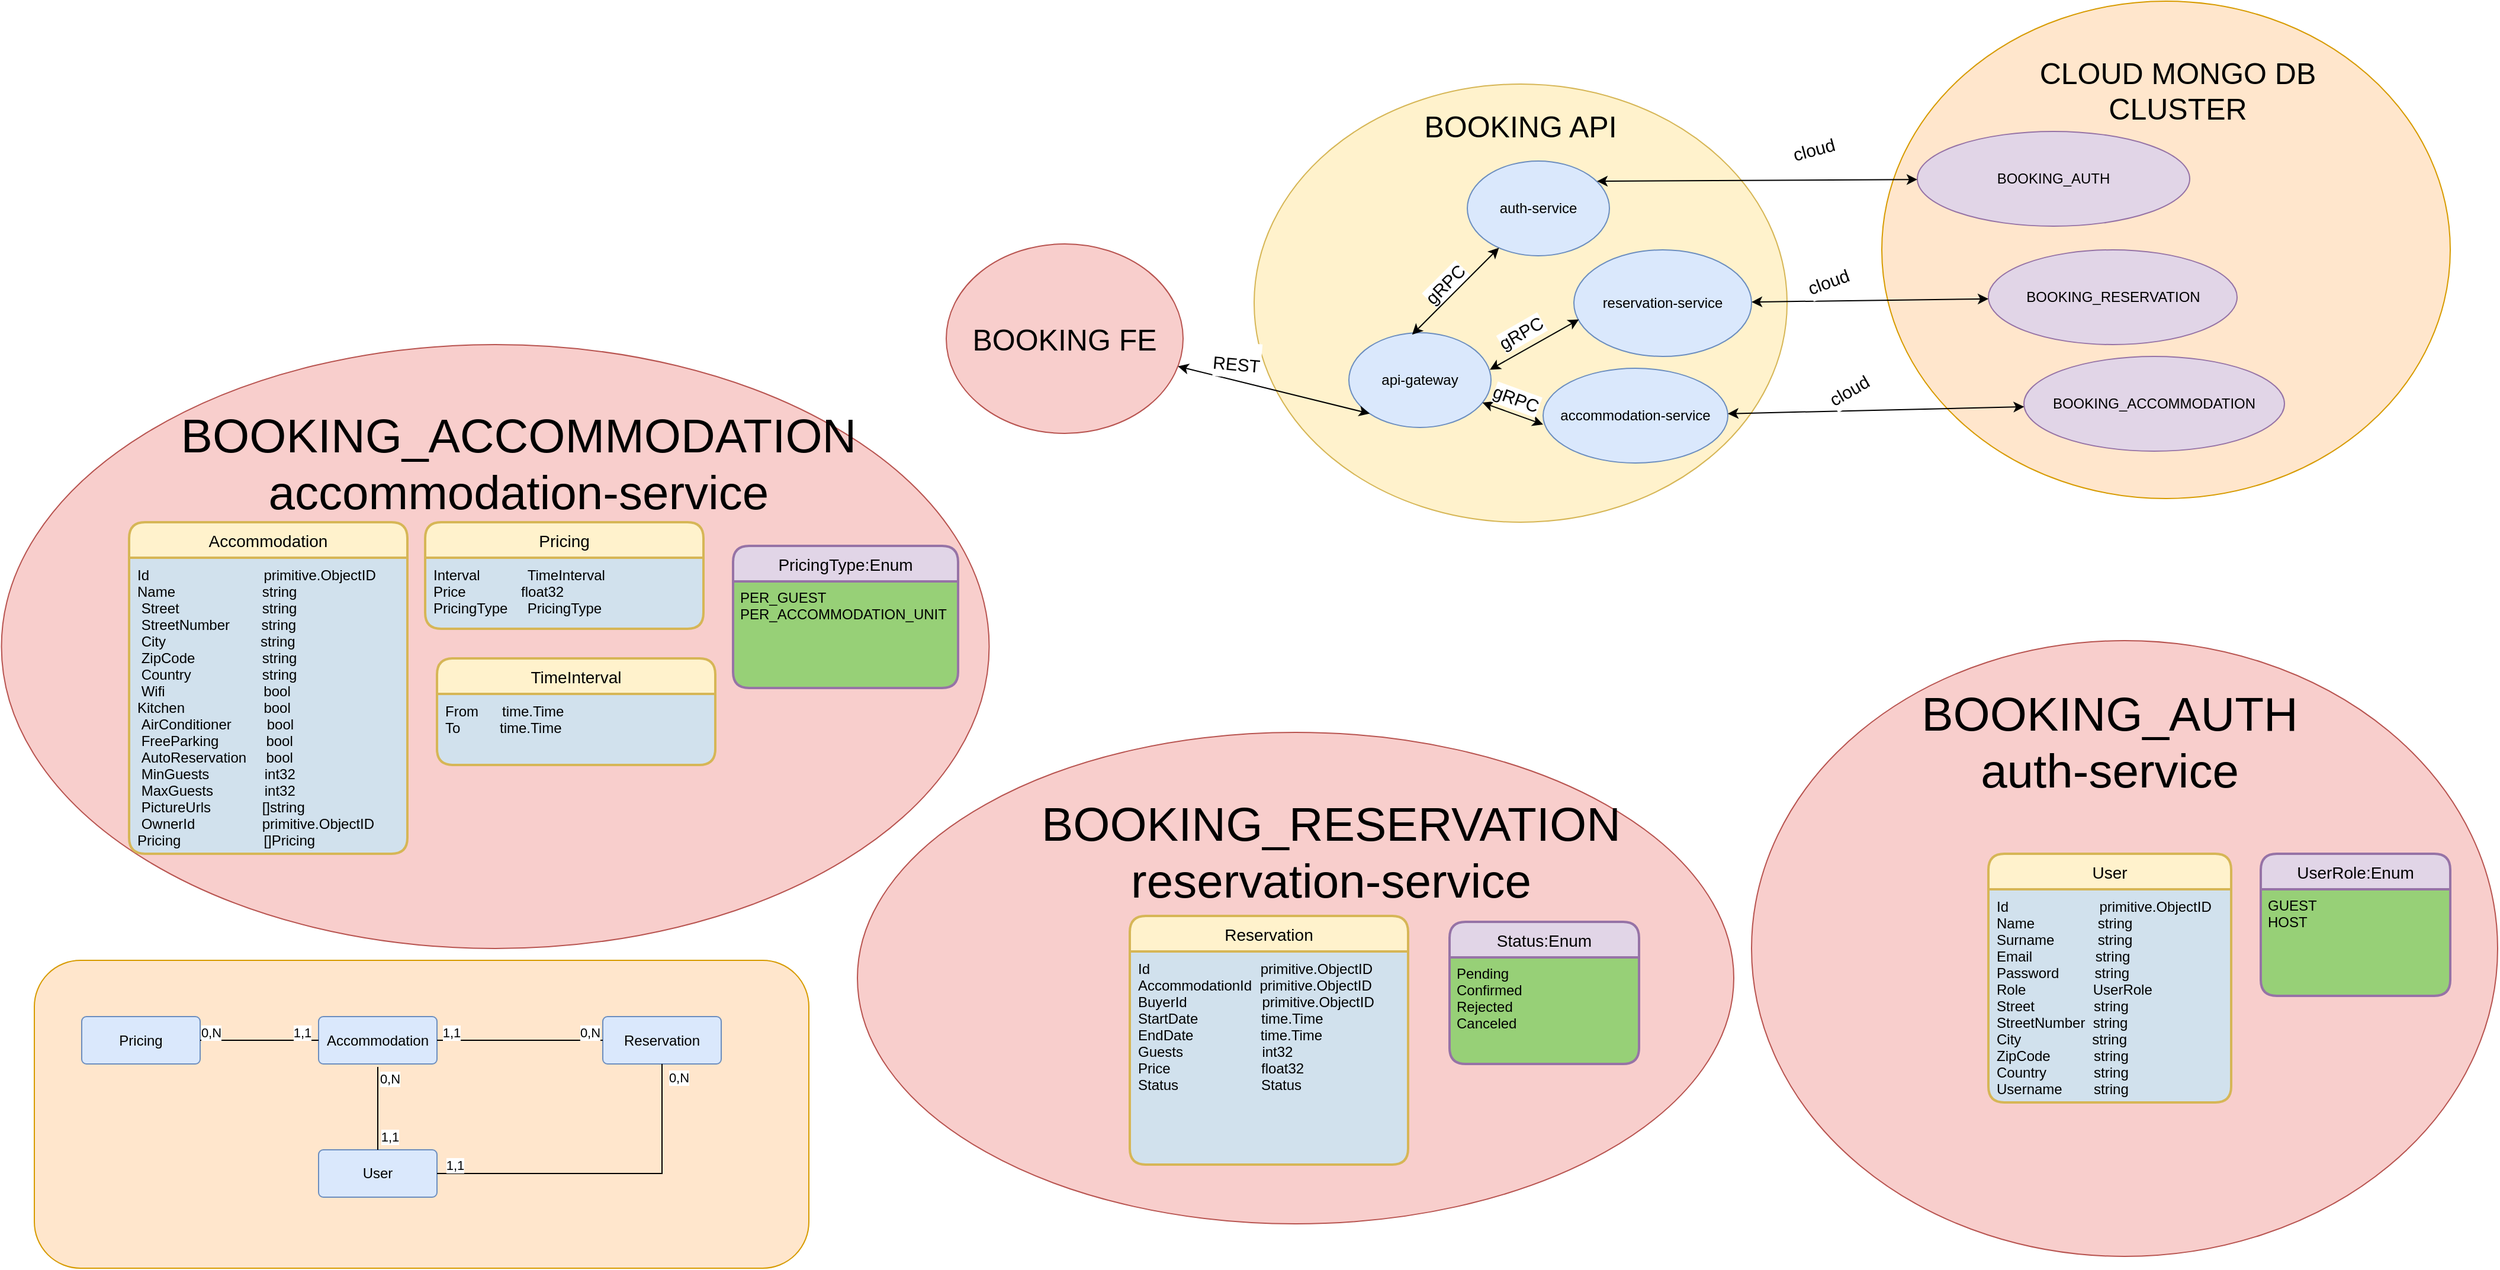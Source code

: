 <mxfile version="20.7.4" type="device"><diagram id="i05ojkJ7WZuER4V-S5nv" name="Page-1"><mxGraphModel dx="2927" dy="1338" grid="1" gridSize="10" guides="1" tooltips="1" connect="1" arrows="1" fold="1" page="1" pageScale="1" pageWidth="827" pageHeight="1169" math="0" shadow="0"><root><mxCell id="0"/><mxCell id="1" parent="0"/><mxCell id="cNMGWpNrtCYdyq5rbdL6-16" value="" style="rounded=1;whiteSpace=wrap;html=1;fillColor=#ffe6cc;strokeColor=#d79b00;" parent="1" vertex="1"><mxGeometry x="-480" y="870" width="654" height="260" as="geometry"/></mxCell><mxCell id="XTQY2R5mm_LQ5SjyF_77-8" value="" style="ellipse;whiteSpace=wrap;html=1;fillColor=#fff2cc;strokeColor=#d6b656;" parent="1" vertex="1"><mxGeometry x="550" y="130" width="450" height="370" as="geometry"/></mxCell><mxCell id="XTQY2R5mm_LQ5SjyF_77-4" value="" style="ellipse;whiteSpace=wrap;html=1;fillColor=#dae8fc;strokeColor=#6c8ebf;" parent="1" vertex="1"><mxGeometry x="730" y="195" width="120" height="80" as="geometry"/></mxCell><mxCell id="XTQY2R5mm_LQ5SjyF_77-5" value="" style="ellipse;whiteSpace=wrap;html=1;fillColor=#dae8fc;strokeColor=#6c8ebf;" parent="1" vertex="1"><mxGeometry x="794" y="370" width="156" height="80" as="geometry"/></mxCell><mxCell id="XTQY2R5mm_LQ5SjyF_77-6" value="" style="ellipse;whiteSpace=wrap;html=1;fillColor=#dae8fc;strokeColor=#6c8ebf;" parent="1" vertex="1"><mxGeometry x="820" y="270" width="150" height="90" as="geometry"/></mxCell><mxCell id="XTQY2R5mm_LQ5SjyF_77-7" value="" style="ellipse;whiteSpace=wrap;html=1;fillColor=#dae8fc;strokeColor=#6c8ebf;" parent="1" vertex="1"><mxGeometry x="630" y="340" width="120" height="80" as="geometry"/></mxCell><mxCell id="XTQY2R5mm_LQ5SjyF_77-9" value="" style="ellipse;whiteSpace=wrap;html=1;fillColor=#ffe6cc;strokeColor=#d79b00;" parent="1" vertex="1"><mxGeometry x="1080" y="60" width="480" height="420" as="geometry"/></mxCell><mxCell id="XTQY2R5mm_LQ5SjyF_77-10" value="" style="ellipse;whiteSpace=wrap;html=1;fillColor=#e1d5e7;strokeColor=#9673a6;" parent="1" vertex="1"><mxGeometry x="1110" y="170" width="230" height="80" as="geometry"/></mxCell><mxCell id="XTQY2R5mm_LQ5SjyF_77-11" value="" style="ellipse;whiteSpace=wrap;html=1;fillColor=#e1d5e7;strokeColor=#9673a6;" parent="1" vertex="1"><mxGeometry x="1170" y="270" width="210" height="80" as="geometry"/></mxCell><mxCell id="XTQY2R5mm_LQ5SjyF_77-12" value="" style="ellipse;whiteSpace=wrap;html=1;fillColor=#e1d5e7;strokeColor=#9673a6;" parent="1" vertex="1"><mxGeometry x="1200" y="360" width="220" height="80" as="geometry"/></mxCell><mxCell id="XTQY2R5mm_LQ5SjyF_77-13" value="" style="ellipse;whiteSpace=wrap;html=1;fillColor=#f8cecc;strokeColor=#b85450;" parent="1" vertex="1"><mxGeometry x="290" y="265" width="200" height="160" as="geometry"/></mxCell><mxCell id="XTQY2R5mm_LQ5SjyF_77-14" value="api-gateway" style="text;html=1;strokeColor=none;fillColor=none;align=center;verticalAlign=middle;whiteSpace=wrap;rounded=0;" parent="1" vertex="1"><mxGeometry x="640" y="365" width="100" height="30" as="geometry"/></mxCell><mxCell id="XTQY2R5mm_LQ5SjyF_77-15" value="auth-service" style="text;html=1;strokeColor=none;fillColor=none;align=center;verticalAlign=middle;whiteSpace=wrap;rounded=0;" parent="1" vertex="1"><mxGeometry x="747" y="220" width="86" height="30" as="geometry"/></mxCell><mxCell id="XTQY2R5mm_LQ5SjyF_77-16" value="reservation-service" style="text;html=1;strokeColor=none;fillColor=none;align=center;verticalAlign=middle;whiteSpace=wrap;rounded=0;rotation=0;" parent="1" vertex="1"><mxGeometry x="835" y="300" width="120" height="30" as="geometry"/></mxCell><mxCell id="XTQY2R5mm_LQ5SjyF_77-17" value="accommodation-service" style="text;html=1;strokeColor=none;fillColor=none;align=center;verticalAlign=middle;whiteSpace=wrap;rounded=0;" parent="1" vertex="1"><mxGeometry x="794" y="395" width="156" height="30" as="geometry"/></mxCell><mxCell id="XTQY2R5mm_LQ5SjyF_77-18" value="&lt;font style=&quot;font-size: 25px;&quot;&gt;BOOKING FE&lt;/font&gt;" style="text;html=1;strokeColor=none;fillColor=none;align=center;verticalAlign=middle;whiteSpace=wrap;rounded=0;" parent="1" vertex="1"><mxGeometry x="305" y="330" width="170" height="30" as="geometry"/></mxCell><mxCell id="XTQY2R5mm_LQ5SjyF_77-20" value="&lt;font style=&quot;font-size: 25px;&quot;&gt;BOOKING API&lt;/font&gt;" style="text;html=1;strokeColor=none;fillColor=none;align=center;verticalAlign=middle;whiteSpace=wrap;rounded=0;" parent="1" vertex="1"><mxGeometry x="690" y="150" width="170" height="30" as="geometry"/></mxCell><mxCell id="XTQY2R5mm_LQ5SjyF_77-22" value="BOOKING_AUTH" style="text;html=1;strokeColor=none;fillColor=none;align=center;verticalAlign=middle;whiteSpace=wrap;rounded=0;rotation=0;" parent="1" vertex="1"><mxGeometry x="1165" y="195" width="120" height="30" as="geometry"/></mxCell><mxCell id="XTQY2R5mm_LQ5SjyF_77-23" value="BOOKING_RESERVATION" style="text;html=1;strokeColor=none;fillColor=none;align=center;verticalAlign=middle;whiteSpace=wrap;rounded=0;rotation=0;" parent="1" vertex="1"><mxGeometry x="1197.5" y="295" width="155" height="30" as="geometry"/></mxCell><mxCell id="XTQY2R5mm_LQ5SjyF_77-24" value="BOOKING_ACCOMMODATION" style="text;html=1;strokeColor=none;fillColor=none;align=center;verticalAlign=middle;whiteSpace=wrap;rounded=0;rotation=0;" parent="1" vertex="1"><mxGeometry x="1225" y="385" width="170" height="30" as="geometry"/></mxCell><mxCell id="XTQY2R5mm_LQ5SjyF_77-26" value="" style="endArrow=classic;startArrow=classic;html=1;rounded=0;fontSize=25;entryX=0;entryY=1;entryDx=0;entryDy=0;" parent="1" source="XTQY2R5mm_LQ5SjyF_77-13" target="XTQY2R5mm_LQ5SjyF_77-7" edge="1"><mxGeometry width="50" height="50" relative="1" as="geometry"><mxPoint x="450" y="660" as="sourcePoint"/><mxPoint x="500" y="610" as="targetPoint"/></mxGeometry></mxCell><mxCell id="XTQY2R5mm_LQ5SjyF_77-27" value="" style="endArrow=classic;startArrow=classic;html=1;rounded=0;fontSize=25;entryX=0;entryY=0.75;entryDx=0;entryDy=0;" parent="1" source="XTQY2R5mm_LQ5SjyF_77-7" target="XTQY2R5mm_LQ5SjyF_77-17" edge="1"><mxGeometry width="50" height="50" relative="1" as="geometry"><mxPoint x="890" y="630" as="sourcePoint"/><mxPoint x="940" y="580" as="targetPoint"/></mxGeometry></mxCell><mxCell id="XTQY2R5mm_LQ5SjyF_77-42" value="gRPC" style="edgeLabel;html=1;align=center;verticalAlign=middle;resizable=0;points=[];fontSize=15;rotation=20;" parent="XTQY2R5mm_LQ5SjyF_77-27" vertex="1" connectable="0"><mxGeometry x="-0.506" relative="1" as="geometry"><mxPoint x="15" y="-9" as="offset"/></mxGeometry></mxCell><mxCell id="XTQY2R5mm_LQ5SjyF_77-28" value="" style="endArrow=classic;startArrow=classic;html=1;rounded=0;fontSize=25;entryX=0.028;entryY=0.653;entryDx=0;entryDy=0;entryPerimeter=0;exitX=0.992;exitY=0.39;exitDx=0;exitDy=0;exitPerimeter=0;" parent="1" source="XTQY2R5mm_LQ5SjyF_77-7" target="XTQY2R5mm_LQ5SjyF_77-6" edge="1"><mxGeometry width="50" height="50" relative="1" as="geometry"><mxPoint x="890" y="630" as="sourcePoint"/><mxPoint x="940" y="580" as="targetPoint"/></mxGeometry></mxCell><mxCell id="XTQY2R5mm_LQ5SjyF_77-41" value="gRPC" style="edgeLabel;html=1;align=center;verticalAlign=middle;resizable=0;points=[];fontSize=15;rotation=-30;" parent="XTQY2R5mm_LQ5SjyF_77-28" vertex="1" connectable="0"><mxGeometry x="-0.47" y="3" relative="1" as="geometry"><mxPoint x="7" y="-17" as="offset"/></mxGeometry></mxCell><mxCell id="XTQY2R5mm_LQ5SjyF_77-29" value="" style="endArrow=classic;startArrow=classic;html=1;rounded=0;fontSize=25;exitX=0.445;exitY=0.02;exitDx=0;exitDy=0;exitPerimeter=0;" parent="1" source="XTQY2R5mm_LQ5SjyF_77-7" target="XTQY2R5mm_LQ5SjyF_77-4" edge="1"><mxGeometry width="50" height="50" relative="1" as="geometry"><mxPoint x="890" y="730" as="sourcePoint"/><mxPoint x="940" y="680" as="targetPoint"/></mxGeometry></mxCell><mxCell id="XTQY2R5mm_LQ5SjyF_77-40" value="gRPC" style="edgeLabel;html=1;align=center;verticalAlign=middle;resizable=0;points=[];fontSize=15;rotation=-45;" parent="XTQY2R5mm_LQ5SjyF_77-29" vertex="1" connectable="0"><mxGeometry x="-0.258" relative="1" as="geometry"><mxPoint y="-15" as="offset"/></mxGeometry></mxCell><mxCell id="XTQY2R5mm_LQ5SjyF_77-30" value="" style="endArrow=classic;startArrow=classic;html=1;rounded=0;fontSize=25;" parent="1" source="XTQY2R5mm_LQ5SjyF_77-5" target="XTQY2R5mm_LQ5SjyF_77-12" edge="1"><mxGeometry width="50" height="50" relative="1" as="geometry"><mxPoint x="450" y="560" as="sourcePoint"/><mxPoint x="500" y="510" as="targetPoint"/></mxGeometry></mxCell><mxCell id="XTQY2R5mm_LQ5SjyF_77-31" value="" style="endArrow=classic;startArrow=classic;html=1;rounded=0;fontSize=25;" parent="1" source="XTQY2R5mm_LQ5SjyF_77-6" target="XTQY2R5mm_LQ5SjyF_77-11" edge="1"><mxGeometry width="50" height="50" relative="1" as="geometry"><mxPoint x="660" y="460" as="sourcePoint"/><mxPoint x="710" y="410" as="targetPoint"/></mxGeometry></mxCell><mxCell id="XTQY2R5mm_LQ5SjyF_77-32" value="" style="endArrow=classic;startArrow=classic;html=1;rounded=0;fontSize=25;exitX=0.912;exitY=0.213;exitDx=0;exitDy=0;exitPerimeter=0;" parent="1" source="XTQY2R5mm_LQ5SjyF_77-4" target="XTQY2R5mm_LQ5SjyF_77-10" edge="1"><mxGeometry width="50" height="50" relative="1" as="geometry"><mxPoint x="660" y="460" as="sourcePoint"/><mxPoint x="680" y="370" as="targetPoint"/></mxGeometry></mxCell><mxCell id="XTQY2R5mm_LQ5SjyF_77-34" value="&lt;font style=&quot;font-size: 15px;&quot;&gt;cloud&lt;/font&gt;" style="edgeLabel;html=1;align=center;verticalAlign=middle;resizable=0;points=[];fontSize=25;rotation=-15;" parent="XTQY2R5mm_LQ5SjyF_77-32" vertex="1" connectable="0"><mxGeometry x="-0.206" y="-1" relative="1" as="geometry"><mxPoint x="74" y="-32" as="offset"/></mxGeometry></mxCell><mxCell id="XTQY2R5mm_LQ5SjyF_77-33" value="CLOUD MONGO DB CLUSTER" style="text;html=1;strokeColor=none;fillColor=none;align=center;verticalAlign=middle;whiteSpace=wrap;rounded=0;fontSize=25;" parent="1" vertex="1"><mxGeometry x="1160" y="120" width="340" height="30" as="geometry"/></mxCell><mxCell id="XTQY2R5mm_LQ5SjyF_77-35" value="&lt;font style=&quot;font-size: 15px;&quot;&gt;cloud&lt;/font&gt;" style="edgeLabel;html=1;align=center;verticalAlign=middle;resizable=0;points=[];fontSize=25;rotation=-20;" parent="1" vertex="1" connectable="0"><mxGeometry x="1020.003" y="264.998" as="geometry"><mxPoint x="2.222" y="30.151" as="offset"/></mxGeometry></mxCell><mxCell id="XTQY2R5mm_LQ5SjyF_77-36" value="&lt;font style=&quot;font-size: 15px;&quot;&gt;cloud&lt;/font&gt;" style="edgeLabel;html=1;align=center;verticalAlign=middle;resizable=0;points=[];fontSize=25;rotation=-30;" parent="1" vertex="1" connectable="0"><mxGeometry x="1050.003" y="384.998" as="geometry"/></mxCell><mxCell id="XTQY2R5mm_LQ5SjyF_77-37" value="&lt;font style=&quot;font-size: 15px;&quot;&gt;REST&lt;/font&gt;" style="edgeLabel;html=1;align=center;verticalAlign=middle;resizable=0;points=[];fontSize=25;rotation=5;" parent="1" vertex="1" connectable="0"><mxGeometry x="530.003" y="349.998" as="geometry"><mxPoint x="5.423" y="11.226" as="offset"/></mxGeometry></mxCell><mxCell id="XTQY2R5mm_LQ5SjyF_77-51" value="" style="ellipse;whiteSpace=wrap;html=1;fontSize=15;fillColor=#f8cecc;strokeColor=#b85450;" parent="1" vertex="1"><mxGeometry x="970" y="600" width="630" height="520" as="geometry"/></mxCell><mxCell id="XTQY2R5mm_LQ5SjyF_77-52" value="&lt;font style=&quot;font-size: 40px;&quot;&gt;BOOKING_AUTH&lt;br&gt;auth-service&lt;br&gt;&lt;/font&gt;" style="text;html=1;strokeColor=none;fillColor=none;align=center;verticalAlign=middle;whiteSpace=wrap;rounded=0;rotation=0;" parent="1" vertex="1"><mxGeometry x="1075" y="665" width="395" height="40" as="geometry"/></mxCell><mxCell id="XTQY2R5mm_LQ5SjyF_77-53" value="User" style="swimlane;childLayout=stackLayout;horizontal=1;startSize=30;horizontalStack=0;rounded=1;fontSize=14;fontStyle=0;strokeWidth=2;resizeParent=0;resizeLast=1;shadow=0;dashed=0;align=center;fillColor=#fff2cc;strokeColor=#d6b656;fillStyle=solid;gradientColor=none;swimlaneFillColor=#D1E1ED;" parent="1" vertex="1"><mxGeometry x="1170" y="780" width="205" height="210" as="geometry"/></mxCell><mxCell id="XTQY2R5mm_LQ5SjyF_77-55" value="Id                       primitive.ObjectID&#10;Name                string&#10;Surname           string&#10;Email                string&#10;Password         string&#10;Role                 UserRole&#10;Street               string&#10;StreetNumber  string&#10;City                         string&#10;ZipCode           string&#10;Country            string&#10;Username        string" style="align=left;strokeColor=none;fillColor=none;spacingLeft=4;fontSize=12;verticalAlign=top;resizable=0;rotatable=0;part=1;spacing=3;shadow=1;" parent="XTQY2R5mm_LQ5SjyF_77-53" vertex="1"><mxGeometry y="30" width="205" height="180" as="geometry"/></mxCell><mxCell id="XTQY2R5mm_LQ5SjyF_77-57" value="" style="ellipse;whiteSpace=wrap;html=1;fontSize=15;fillColor=#f8cecc;strokeColor=#b85450;" parent="1" vertex="1"><mxGeometry x="215" y="677.5" width="740" height="415" as="geometry"/></mxCell><mxCell id="XTQY2R5mm_LQ5SjyF_77-58" value="&lt;font style=&quot;font-size: 40px;&quot;&gt;BOOKING_RESERVATION&lt;br&gt;reservation-service&lt;br&gt;&lt;/font&gt;" style="text;html=1;strokeColor=none;fillColor=none;align=center;verticalAlign=middle;whiteSpace=wrap;rounded=0;rotation=0;" parent="1" vertex="1"><mxGeometry x="326.25" y="717.5" width="577.5" height="120" as="geometry"/></mxCell><mxCell id="XTQY2R5mm_LQ5SjyF_77-59" value="Reservation" style="swimlane;childLayout=stackLayout;horizontal=1;startSize=30;horizontalStack=0;rounded=1;fontSize=14;fontStyle=0;strokeWidth=2;resizeParent=0;resizeLast=1;shadow=0;dashed=0;align=center;fillColor=#fff2cc;strokeColor=#d6b656;fillStyle=solid;gradientColor=none;swimlaneFillColor=#D1E1ED;" parent="1" vertex="1"><mxGeometry x="445" y="832.5" width="235" height="210" as="geometry"/></mxCell><mxCell id="XTQY2R5mm_LQ5SjyF_77-60" value="Id                            primitive.ObjectID &#10;AccommodationId  primitive.ObjectID&#10;BuyerId                   primitive.ObjectID&#10;StartDate                time.Time&#10;EndDate                 time.Time&#10;Guests                    int32&#10;Price                               float32&#10;Status                     Status" style="align=left;strokeColor=none;fillColor=none;spacingLeft=4;fontSize=12;verticalAlign=top;resizable=0;rotatable=0;part=1;spacing=3;shadow=1;" parent="XTQY2R5mm_LQ5SjyF_77-59" vertex="1"><mxGeometry y="30" width="235" height="180" as="geometry"/></mxCell><mxCell id="XTQY2R5mm_LQ5SjyF_77-61" value="Status:Enum" style="swimlane;childLayout=stackLayout;horizontal=1;startSize=30;horizontalStack=0;rounded=1;fontSize=14;fontStyle=0;strokeWidth=2;resizeParent=0;resizeLast=1;shadow=0;dashed=0;align=center;sketch=0;fillStyle=solid;fillColor=#e1d5e7;strokeColor=#9673a6;swimlaneFillColor=#97D077;gradientColor=none;" parent="1" vertex="1"><mxGeometry x="715" y="837.5" width="160" height="120" as="geometry"/></mxCell><mxCell id="XTQY2R5mm_LQ5SjyF_77-62" value="Pending&#10;Confirmed&#10;Rejected&#10;Canceled" style="align=left;strokeColor=none;fillColor=none;spacingLeft=4;fontSize=12;verticalAlign=top;resizable=0;rotatable=0;part=1;shadow=0;sketch=0;fillStyle=solid;" parent="XTQY2R5mm_LQ5SjyF_77-61" vertex="1"><mxGeometry y="30" width="160" height="90" as="geometry"/></mxCell><mxCell id="XTQY2R5mm_LQ5SjyF_77-63" value="UserRole:Enum" style="swimlane;childLayout=stackLayout;horizontal=1;startSize=30;horizontalStack=0;rounded=1;fontSize=14;fontStyle=0;strokeWidth=2;resizeParent=0;resizeLast=1;shadow=0;dashed=0;align=center;sketch=0;fillStyle=solid;fillColor=#e1d5e7;strokeColor=#9673a6;swimlaneFillColor=#97D077;gradientColor=none;" parent="1" vertex="1"><mxGeometry x="1400" y="780" width="160" height="120" as="geometry"/></mxCell><mxCell id="XTQY2R5mm_LQ5SjyF_77-64" value="GUEST             &#10;HOST" style="align=left;strokeColor=none;fillColor=none;spacingLeft=4;fontSize=12;verticalAlign=top;resizable=0;rotatable=0;part=1;shadow=0;sketch=0;fillStyle=solid;" parent="XTQY2R5mm_LQ5SjyF_77-63" vertex="1"><mxGeometry y="30" width="160" height="90" as="geometry"/></mxCell><mxCell id="XTQY2R5mm_LQ5SjyF_77-66" value="" style="ellipse;whiteSpace=wrap;html=1;fontSize=15;fillColor=#f8cecc;strokeColor=#b85450;" parent="1" vertex="1"><mxGeometry x="-507.75" y="350" width="834" height="510" as="geometry"/></mxCell><mxCell id="XTQY2R5mm_LQ5SjyF_77-67" value="&lt;font style=&quot;font-size: 40px;&quot;&gt;BOOKING_ACCOMMODATION&lt;br&gt;accommodation-service&lt;br&gt;&lt;/font&gt;" style="text;html=1;strokeColor=none;fillColor=none;align=center;verticalAlign=middle;whiteSpace=wrap;rounded=0;rotation=0;" parent="1" vertex="1"><mxGeometry x="-360.25" y="390" width="577.5" height="120" as="geometry"/></mxCell><mxCell id="XTQY2R5mm_LQ5SjyF_77-68" value="Accommodation" style="swimlane;childLayout=stackLayout;horizontal=1;startSize=30;horizontalStack=0;rounded=1;fontSize=14;fontStyle=0;strokeWidth=2;resizeParent=0;resizeLast=1;shadow=0;dashed=0;align=center;fillColor=#fff2cc;strokeColor=#d6b656;fillStyle=solid;gradientColor=none;swimlaneFillColor=#D1E1ED;" parent="1" vertex="1"><mxGeometry x="-400" y="500" width="235" height="280" as="geometry"/></mxCell><mxCell id="XTQY2R5mm_LQ5SjyF_77-69" value="Id                             primitive.ObjectID&#10;Name                      string &#10; Street                     string&#10; StreetNumber        string&#10; City                        string&#10; ZipCode                 string &#10; Country                  string&#10; Wifi                         bool &#10;Kitchen                    bool &#10; AirConditioner         bool &#10; FreeParking            bool &#10; AutoReservation     bool &#10; MinGuests              int32 &#10; MaxGuests             int32 &#10; PictureUrls             []string &#10; OwnerId                 primitive.ObjectID &#10;Pricing                     []Pricing          " style="align=left;strokeColor=none;fillColor=none;spacingLeft=4;fontSize=12;verticalAlign=top;resizable=0;rotatable=0;part=1;spacing=3;shadow=1;" parent="XTQY2R5mm_LQ5SjyF_77-68" vertex="1"><mxGeometry y="30" width="235" height="250" as="geometry"/></mxCell><mxCell id="XTQY2R5mm_LQ5SjyF_77-70" value="PricingType:Enum" style="swimlane;childLayout=stackLayout;horizontal=1;startSize=30;horizontalStack=0;rounded=1;fontSize=14;fontStyle=0;strokeWidth=2;resizeParent=0;resizeLast=1;shadow=0;dashed=0;align=center;sketch=0;fillStyle=solid;fillColor=#e1d5e7;strokeColor=#9673a6;swimlaneFillColor=#97D077;gradientColor=none;" parent="1" vertex="1"><mxGeometry x="110" y="520" width="190" height="120" as="geometry"/></mxCell><mxCell id="XTQY2R5mm_LQ5SjyF_77-71" value="PER_GUEST &#10;PER_ACCOMMODATION_UNIT " style="align=left;strokeColor=none;fillColor=none;spacingLeft=4;fontSize=12;verticalAlign=top;resizable=0;rotatable=0;part=1;shadow=0;sketch=0;fillStyle=solid;" parent="XTQY2R5mm_LQ5SjyF_77-70" vertex="1"><mxGeometry y="30" width="190" height="90" as="geometry"/></mxCell><mxCell id="XTQY2R5mm_LQ5SjyF_77-72" value="Pricing" style="swimlane;childLayout=stackLayout;horizontal=1;startSize=30;horizontalStack=0;rounded=1;fontSize=14;fontStyle=0;strokeWidth=2;resizeParent=0;resizeLast=1;shadow=0;dashed=0;align=center;fillColor=#fff2cc;strokeColor=#d6b656;fillStyle=solid;gradientColor=none;swimlaneFillColor=#D1E1ED;" parent="1" vertex="1"><mxGeometry x="-150" y="500" width="235" height="90" as="geometry"/></mxCell><mxCell id="XTQY2R5mm_LQ5SjyF_77-73" value="Interval            TimeInterval&#10;Price                     float32&#10;PricingType     PricingType" style="align=left;strokeColor=none;fillColor=none;spacingLeft=4;fontSize=12;verticalAlign=top;resizable=0;rotatable=0;part=1;spacing=3;shadow=1;" parent="XTQY2R5mm_LQ5SjyF_77-72" vertex="1"><mxGeometry y="30" width="235" height="60" as="geometry"/></mxCell><mxCell id="XTQY2R5mm_LQ5SjyF_77-74" value="TimeInterval" style="swimlane;childLayout=stackLayout;horizontal=1;startSize=30;horizontalStack=0;rounded=1;fontSize=14;fontStyle=0;strokeWidth=2;resizeParent=0;resizeLast=1;shadow=0;dashed=0;align=center;fillColor=#fff2cc;strokeColor=#d6b656;fillStyle=solid;gradientColor=none;swimlaneFillColor=#D1E1ED;" parent="1" vertex="1"><mxGeometry x="-140" y="615" width="235" height="90" as="geometry"/></mxCell><mxCell id="XTQY2R5mm_LQ5SjyF_77-75" value="From      time.Time&#10;To           time.Time" style="align=left;strokeColor=none;fillColor=none;spacingLeft=4;fontSize=12;verticalAlign=top;resizable=0;rotatable=0;part=1;spacing=3;shadow=1;" parent="XTQY2R5mm_LQ5SjyF_77-74" vertex="1"><mxGeometry y="30" width="235" height="60" as="geometry"/></mxCell><mxCell id="cNMGWpNrtCYdyq5rbdL6-2" value="Accommodation" style="rounded=1;arcSize=10;whiteSpace=wrap;html=1;align=center;fillColor=#dae8fc;strokeColor=#6c8ebf;" parent="1" vertex="1"><mxGeometry x="-240" y="917.5" width="100" height="40" as="geometry"/></mxCell><mxCell id="cNMGWpNrtCYdyq5rbdL6-3" value="Pricing" style="rounded=1;arcSize=10;whiteSpace=wrap;html=1;align=center;fillColor=#dae8fc;strokeColor=#6c8ebf;" parent="1" vertex="1"><mxGeometry x="-440" y="917.5" width="100" height="40" as="geometry"/></mxCell><mxCell id="cNMGWpNrtCYdyq5rbdL6-4" value="User" style="rounded=1;arcSize=10;whiteSpace=wrap;html=1;align=center;fillColor=#dae8fc;strokeColor=#6c8ebf;" parent="1" vertex="1"><mxGeometry x="-240" y="1030" width="100" height="40" as="geometry"/></mxCell><mxCell id="cNMGWpNrtCYdyq5rbdL6-6" value="Reservation" style="rounded=1;arcSize=10;whiteSpace=wrap;html=1;align=center;fillColor=#dae8fc;strokeColor=#6c8ebf;" parent="1" vertex="1"><mxGeometry y="917.5" width="100" height="40" as="geometry"/></mxCell><mxCell id="cNMGWpNrtCYdyq5rbdL6-10" value="" style="endArrow=none;html=1;rounded=0;exitX=1;exitY=0.5;exitDx=0;exitDy=0;entryX=0.5;entryY=1;entryDx=0;entryDy=0;" parent="1" source="cNMGWpNrtCYdyq5rbdL6-4" target="cNMGWpNrtCYdyq5rbdL6-6" edge="1"><mxGeometry relative="1" as="geometry"><mxPoint x="-100" y="1080" as="sourcePoint"/><mxPoint x="110" y="1040" as="targetPoint"/><Array as="points"><mxPoint x="50" y="1050"/></Array></mxGeometry></mxCell><mxCell id="cNMGWpNrtCYdyq5rbdL6-11" value="1,1" style="edgeLabel;html=1;align=center;verticalAlign=middle;resizable=0;points=[];" parent="cNMGWpNrtCYdyq5rbdL6-10" vertex="1" connectable="0"><mxGeometry x="-0.896" y="-1" relative="1" as="geometry"><mxPoint y="-8" as="offset"/></mxGeometry></mxCell><mxCell id="cNMGWpNrtCYdyq5rbdL6-12" value="0,N" style="edgeLabel;html=1;align=center;verticalAlign=middle;resizable=0;points=[];" parent="cNMGWpNrtCYdyq5rbdL6-10" vertex="1" connectable="0"><mxGeometry x="0.917" y="1" relative="1" as="geometry"><mxPoint x="15" as="offset"/></mxGeometry></mxCell><mxCell id="cNMGWpNrtCYdyq5rbdL6-13" value="" style="endArrow=none;html=1;rounded=0;exitX=0.5;exitY=0;exitDx=0;exitDy=0;" parent="1" source="cNMGWpNrtCYdyq5rbdL6-4" edge="1"><mxGeometry relative="1" as="geometry"><mxPoint x="-100" y="1080" as="sourcePoint"/><mxPoint x="-190" y="960" as="targetPoint"/></mxGeometry></mxCell><mxCell id="cNMGWpNrtCYdyq5rbdL6-17" value="1,1" style="edgeLabel;html=1;align=center;verticalAlign=middle;resizable=0;points=[];" parent="cNMGWpNrtCYdyq5rbdL6-13" vertex="1" connectable="0"><mxGeometry x="-0.686" y="-1" relative="1" as="geometry"><mxPoint x="9" as="offset"/></mxGeometry></mxCell><mxCell id="cNMGWpNrtCYdyq5rbdL6-18" value="0,N" style="edgeLabel;html=1;align=center;verticalAlign=middle;resizable=0;points=[];" parent="cNMGWpNrtCYdyq5rbdL6-13" vertex="1" connectable="0"><mxGeometry x="0.73" y="1" relative="1" as="geometry"><mxPoint x="11" as="offset"/></mxGeometry></mxCell><mxCell id="cNMGWpNrtCYdyq5rbdL6-14" value="" style="endArrow=none;html=1;rounded=0;exitX=1;exitY=0.5;exitDx=0;exitDy=0;entryX=0;entryY=0.5;entryDx=0;entryDy=0;" parent="1" source="cNMGWpNrtCYdyq5rbdL6-2" target="cNMGWpNrtCYdyq5rbdL6-6" edge="1"><mxGeometry relative="1" as="geometry"><mxPoint x="-100" y="1080" as="sourcePoint"/><mxPoint x="60" y="1080" as="targetPoint"/></mxGeometry></mxCell><mxCell id="cNMGWpNrtCYdyq5rbdL6-19" value="1,1" style="edgeLabel;html=1;align=center;verticalAlign=middle;resizable=0;points=[];" parent="cNMGWpNrtCYdyq5rbdL6-14" vertex="1" connectable="0"><mxGeometry x="-0.836" y="-1" relative="1" as="geometry"><mxPoint y="-8" as="offset"/></mxGeometry></mxCell><mxCell id="cNMGWpNrtCYdyq5rbdL6-20" value="0,N" style="edgeLabel;html=1;align=center;verticalAlign=middle;resizable=0;points=[];" parent="cNMGWpNrtCYdyq5rbdL6-14" vertex="1" connectable="0"><mxGeometry x="0.841" relative="1" as="geometry"><mxPoint y="-7" as="offset"/></mxGeometry></mxCell><mxCell id="cNMGWpNrtCYdyq5rbdL6-15" value="" style="endArrow=none;html=1;rounded=0;exitX=1;exitY=0.5;exitDx=0;exitDy=0;entryX=0;entryY=0.5;entryDx=0;entryDy=0;" parent="1" source="cNMGWpNrtCYdyq5rbdL6-3" target="cNMGWpNrtCYdyq5rbdL6-2" edge="1"><mxGeometry relative="1" as="geometry"><mxPoint x="-100" y="1080" as="sourcePoint"/><mxPoint x="60" y="1080" as="targetPoint"/></mxGeometry></mxCell><mxCell id="cNMGWpNrtCYdyq5rbdL6-21" value="0,N" style="edgeLabel;html=1;align=center;verticalAlign=middle;resizable=0;points=[];" parent="cNMGWpNrtCYdyq5rbdL6-15" vertex="1" connectable="0"><mxGeometry x="-0.823" y="1" relative="1" as="geometry"><mxPoint y="-6" as="offset"/></mxGeometry></mxCell><mxCell id="cNMGWpNrtCYdyq5rbdL6-22" value="1,1" style="edgeLabel;html=1;align=center;verticalAlign=middle;resizable=0;points=[];" parent="cNMGWpNrtCYdyq5rbdL6-15" vertex="1" connectable="0"><mxGeometry x="0.708" relative="1" as="geometry"><mxPoint y="-7" as="offset"/></mxGeometry></mxCell></root></mxGraphModel></diagram></mxfile>